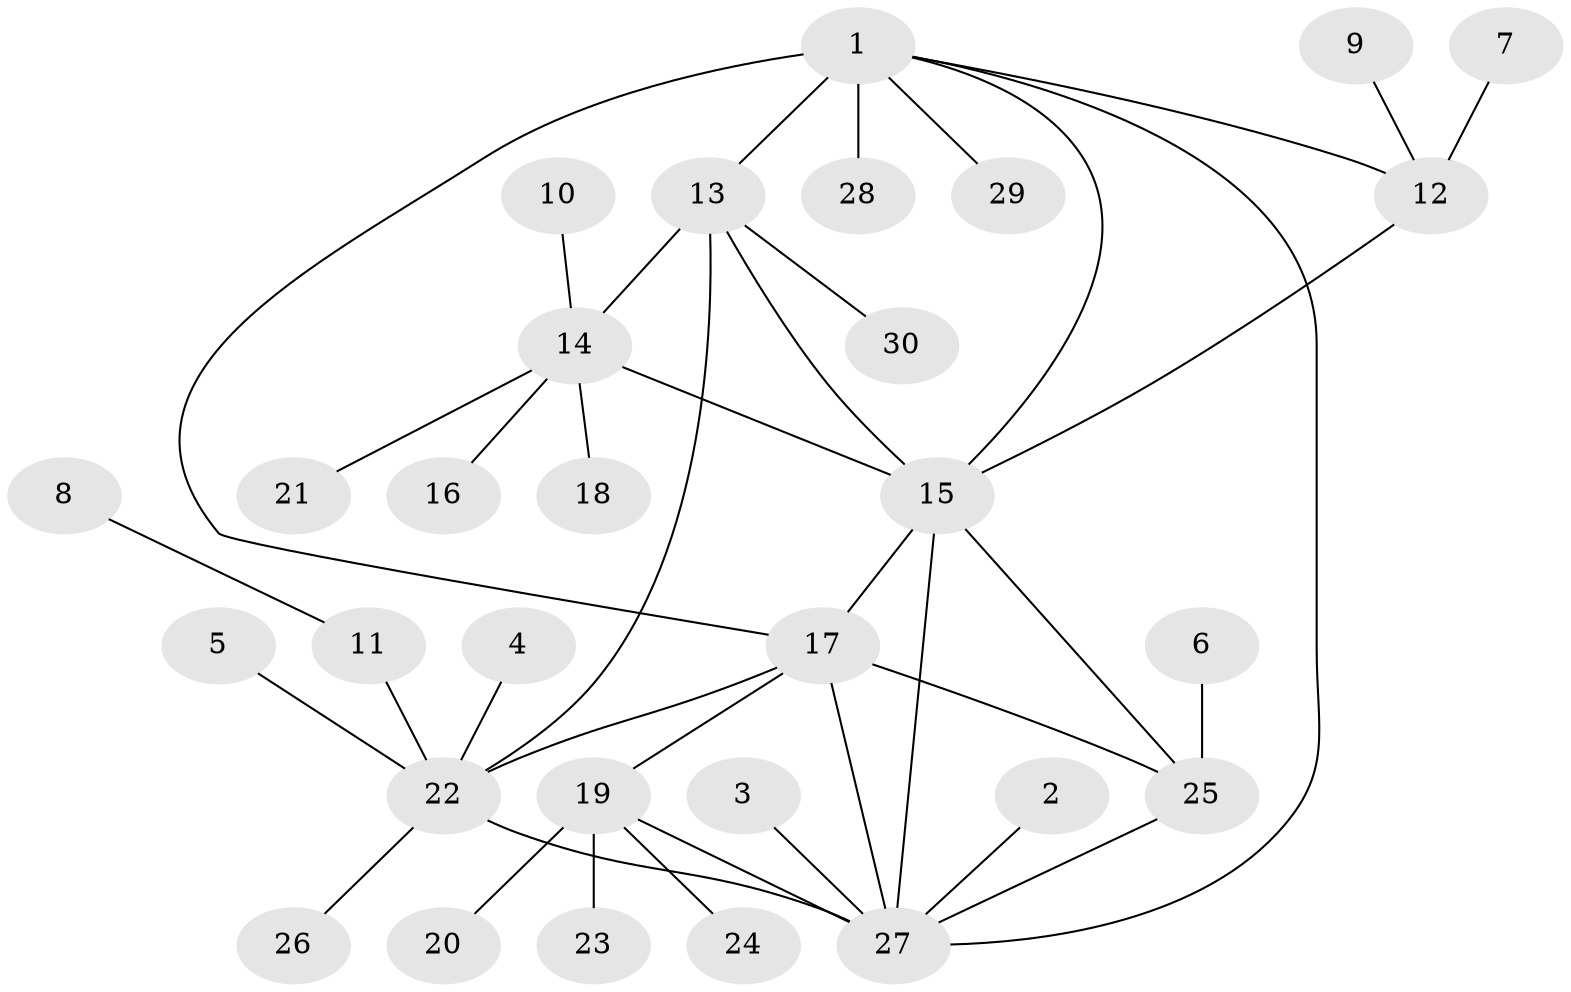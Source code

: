 // original degree distribution, {5: 0.08333333333333333, 4: 0.06666666666666667, 3: 0.08333333333333333, 8: 0.05, 9: 0.016666666666666666, 6: 0.03333333333333333, 2: 0.11666666666666667, 1: 0.55}
// Generated by graph-tools (version 1.1) at 2025/26/03/09/25 03:26:37]
// undirected, 30 vertices, 40 edges
graph export_dot {
graph [start="1"]
  node [color=gray90,style=filled];
  1;
  2;
  3;
  4;
  5;
  6;
  7;
  8;
  9;
  10;
  11;
  12;
  13;
  14;
  15;
  16;
  17;
  18;
  19;
  20;
  21;
  22;
  23;
  24;
  25;
  26;
  27;
  28;
  29;
  30;
  1 -- 12 [weight=1.0];
  1 -- 13 [weight=2.0];
  1 -- 15 [weight=1.0];
  1 -- 17 [weight=2.0];
  1 -- 27 [weight=1.0];
  1 -- 28 [weight=1.0];
  1 -- 29 [weight=1.0];
  2 -- 27 [weight=1.0];
  3 -- 27 [weight=1.0];
  4 -- 22 [weight=1.0];
  5 -- 22 [weight=1.0];
  6 -- 25 [weight=1.0];
  7 -- 12 [weight=1.0];
  8 -- 11 [weight=1.0];
  9 -- 12 [weight=1.0];
  10 -- 14 [weight=1.0];
  11 -- 22 [weight=1.0];
  12 -- 15 [weight=1.0];
  13 -- 14 [weight=1.0];
  13 -- 15 [weight=1.0];
  13 -- 22 [weight=2.0];
  13 -- 30 [weight=1.0];
  14 -- 15 [weight=1.0];
  14 -- 16 [weight=1.0];
  14 -- 18 [weight=1.0];
  14 -- 21 [weight=1.0];
  15 -- 17 [weight=1.0];
  15 -- 25 [weight=1.0];
  15 -- 27 [weight=1.0];
  17 -- 19 [weight=1.0];
  17 -- 22 [weight=1.0];
  17 -- 25 [weight=1.0];
  17 -- 27 [weight=1.0];
  19 -- 20 [weight=1.0];
  19 -- 23 [weight=1.0];
  19 -- 24 [weight=1.0];
  19 -- 27 [weight=1.0];
  22 -- 26 [weight=1.0];
  22 -- 27 [weight=2.0];
  25 -- 27 [weight=1.0];
}
